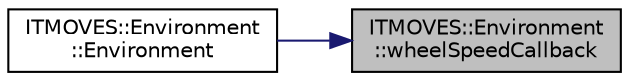 digraph "ITMOVES::Environment::wheelSpeedCallback"
{
 // LATEX_PDF_SIZE
  edge [fontname="Helvetica",fontsize="10",labelfontname="Helvetica",labelfontsize="10"];
  node [fontname="Helvetica",fontsize="10",shape=record];
  rankdir="RL";
  Node1 [label="ITMOVES::Environment\l::wheelSpeedCallback",height=0.2,width=0.4,color="black", fillcolor="grey75", style="filled", fontcolor="black",tooltip="Update current global Pose based on the travelled distance and yaw angle triggered by the topic \"/aut..."];
  Node1 -> Node2 [dir="back",color="midnightblue",fontsize="10",style="solid",fontname="Helvetica"];
  Node2 [label="ITMOVES::Environment\l::Environment",height=0.2,width=0.4,color="black", fillcolor="white", style="filled",URL="$class_i_t_m_o_v_e_s_1_1_environment.html#a1e56a2600e238b8fa8c9b3a97feab733",tooltip="Construct a new Environment object and initialize ROS Subscriber/ Publisher, various class members,..."];
}
